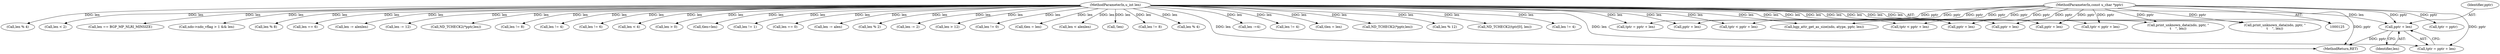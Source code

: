 digraph "0_tcpdump_d10a0f980fe8f9407ab1ffbd612641433ebe175e@pointer" {
"1001625" [label="(Call,pptr + len)"];
"1000128" [label="(MethodParameterIn,const u_char *pptr)"];
"1000129" [label="(MethodParameterIn,u_int len)"];
"1002673" [label="(Call,len -=4)"];
"1000206" [label="(Call,tptr < pptr + len)"];
"1000385" [label="(Call,ND_TCHECK2(tptr[0], len))"];
"1000142" [label="(Call,tptr = pptr)"];
"1000312" [label="(Call,len != 4)"];
"1000471" [label="(Call,len % 4)"];
"1000391" [label="(Call,len == 6)"];
"1002919" [label="(MethodReturn,RET)"];
"1002654" [label="(Call,len < 4)"];
"1000145" [label="(Call,tlen=len)"];
"1002817" [label="(Call,len == 0)"];
"1002810" [label="(Call,len -= alen)"];
"1001167" [label="(Call,tptr < pptr + len)"];
"1000180" [label="(Call,len % 2)"];
"1002705" [label="(Call,len -= 2)"];
"1002861" [label="(Call,len > 12)"];
"1000362" [label="(Call,len != 0)"];
"1002405" [label="(Call,tlen = len)"];
"1002719" [label="(Call,len < alenlen)"];
"1000129" [label="(MethodParameterIn,u_int len)"];
"1002119" [label="(Call,tptr = pptr + len)"];
"1000190" [label="(Call,!len)"];
"1000376" [label="(Call,len != 8)"];
"1000573" [label="(Call,len % 4)"];
"1000208" [label="(Call,pptr + len)"];
"1001691" [label="(Call,tptr < pptr + len)"];
"1001626" [label="(Identifier,pptr)"];
"1000548" [label="(Call,len != 4)"];
"1002562" [label="(Call,tlen = len)"];
"1002874" [label="(Call,ND_TCHECK2(*pptr,len))"];
"1002820" [label="(Call,len % 12)"];
"1000200" [label="(Call,bgp_attr_get_as_size(ndo, atype, pptr, len))"];
"1000128" [label="(MethodParameterIn,const u_char *pptr)"];
"1001693" [label="(Call,pptr + len)"];
"1001623" [label="(Call,tptr = pptr + len)"];
"1002688" [label="(Call,len < 2)"];
"1001680" [label="(Call,len == BGP_MP_NLRI_MINSIZE)"];
"1002897" [label="(Call,ndo->ndo_vflag > 1 && len)"];
"1001625" [label="(Call,pptr + len)"];
"1002136" [label="(Call,len % 8)"];
"1001169" [label="(Call,pptr + len)"];
"1002731" [label="(Call,len -= alenlen)"];
"1002869" [label="(Call,len -= 12)"];
"1002905" [label="(Call,ND_TCHECK2(*pptr,len))"];
"1000436" [label="(Call,len != 8)"];
"1000338" [label="(Call,len != 4)"];
"1000373" [label="(Call,len != 6)"];
"1002121" [label="(Call,pptr + len)"];
"1002834" [label="(Call,len > 0)"];
"1002909" [label="(Call,print_unknown_data(ndo, pptr, \"\n\t    \", len))"];
"1000153" [label="(Call,len != 1)"];
"1002890" [label="(Call,print_unknown_data(ndo, pptr, \"\n\t    \", len))"];
"1001627" [label="(Identifier,len)"];
"1001625" -> "1001623"  [label="AST: "];
"1001625" -> "1001627"  [label="CFG: "];
"1001626" -> "1001625"  [label="AST: "];
"1001627" -> "1001625"  [label="AST: "];
"1001623" -> "1001625"  [label="CFG: "];
"1001625" -> "1002919"  [label="DDG: pptr"];
"1000128" -> "1001625"  [label="DDG: pptr"];
"1000129" -> "1001625"  [label="DDG: len"];
"1000128" -> "1000125"  [label="AST: "];
"1000128" -> "1002919"  [label="DDG: pptr"];
"1000128" -> "1000142"  [label="DDG: pptr"];
"1000128" -> "1000200"  [label="DDG: pptr"];
"1000128" -> "1000206"  [label="DDG: pptr"];
"1000128" -> "1000208"  [label="DDG: pptr"];
"1000128" -> "1001167"  [label="DDG: pptr"];
"1000128" -> "1001169"  [label="DDG: pptr"];
"1000128" -> "1001623"  [label="DDG: pptr"];
"1000128" -> "1001691"  [label="DDG: pptr"];
"1000128" -> "1001693"  [label="DDG: pptr"];
"1000128" -> "1002119"  [label="DDG: pptr"];
"1000128" -> "1002121"  [label="DDG: pptr"];
"1000128" -> "1002890"  [label="DDG: pptr"];
"1000128" -> "1002909"  [label="DDG: pptr"];
"1000129" -> "1000125"  [label="AST: "];
"1000129" -> "1002919"  [label="DDG: len"];
"1000129" -> "1000145"  [label="DDG: len"];
"1000129" -> "1000153"  [label="DDG: len"];
"1000129" -> "1000180"  [label="DDG: len"];
"1000129" -> "1000190"  [label="DDG: len"];
"1000129" -> "1000200"  [label="DDG: len"];
"1000129" -> "1000206"  [label="DDG: len"];
"1000129" -> "1000208"  [label="DDG: len"];
"1000129" -> "1000312"  [label="DDG: len"];
"1000129" -> "1000338"  [label="DDG: len"];
"1000129" -> "1000362"  [label="DDG: len"];
"1000129" -> "1000373"  [label="DDG: len"];
"1000129" -> "1000376"  [label="DDG: len"];
"1000129" -> "1000385"  [label="DDG: len"];
"1000129" -> "1000391"  [label="DDG: len"];
"1000129" -> "1000436"  [label="DDG: len"];
"1000129" -> "1000471"  [label="DDG: len"];
"1000129" -> "1000548"  [label="DDG: len"];
"1000129" -> "1000573"  [label="DDG: len"];
"1000129" -> "1001167"  [label="DDG: len"];
"1000129" -> "1001169"  [label="DDG: len"];
"1000129" -> "1001623"  [label="DDG: len"];
"1000129" -> "1001680"  [label="DDG: len"];
"1000129" -> "1001691"  [label="DDG: len"];
"1000129" -> "1001693"  [label="DDG: len"];
"1000129" -> "1002119"  [label="DDG: len"];
"1000129" -> "1002121"  [label="DDG: len"];
"1000129" -> "1002136"  [label="DDG: len"];
"1000129" -> "1002405"  [label="DDG: len"];
"1000129" -> "1002562"  [label="DDG: len"];
"1000129" -> "1002654"  [label="DDG: len"];
"1000129" -> "1002673"  [label="DDG: len"];
"1000129" -> "1002688"  [label="DDG: len"];
"1000129" -> "1002705"  [label="DDG: len"];
"1000129" -> "1002719"  [label="DDG: len"];
"1000129" -> "1002731"  [label="DDG: len"];
"1000129" -> "1002810"  [label="DDG: len"];
"1000129" -> "1002817"  [label="DDG: len"];
"1000129" -> "1002820"  [label="DDG: len"];
"1000129" -> "1002834"  [label="DDG: len"];
"1000129" -> "1002861"  [label="DDG: len"];
"1000129" -> "1002869"  [label="DDG: len"];
"1000129" -> "1002874"  [label="DDG: len"];
"1000129" -> "1002890"  [label="DDG: len"];
"1000129" -> "1002897"  [label="DDG: len"];
"1000129" -> "1002905"  [label="DDG: len"];
"1000129" -> "1002909"  [label="DDG: len"];
}
